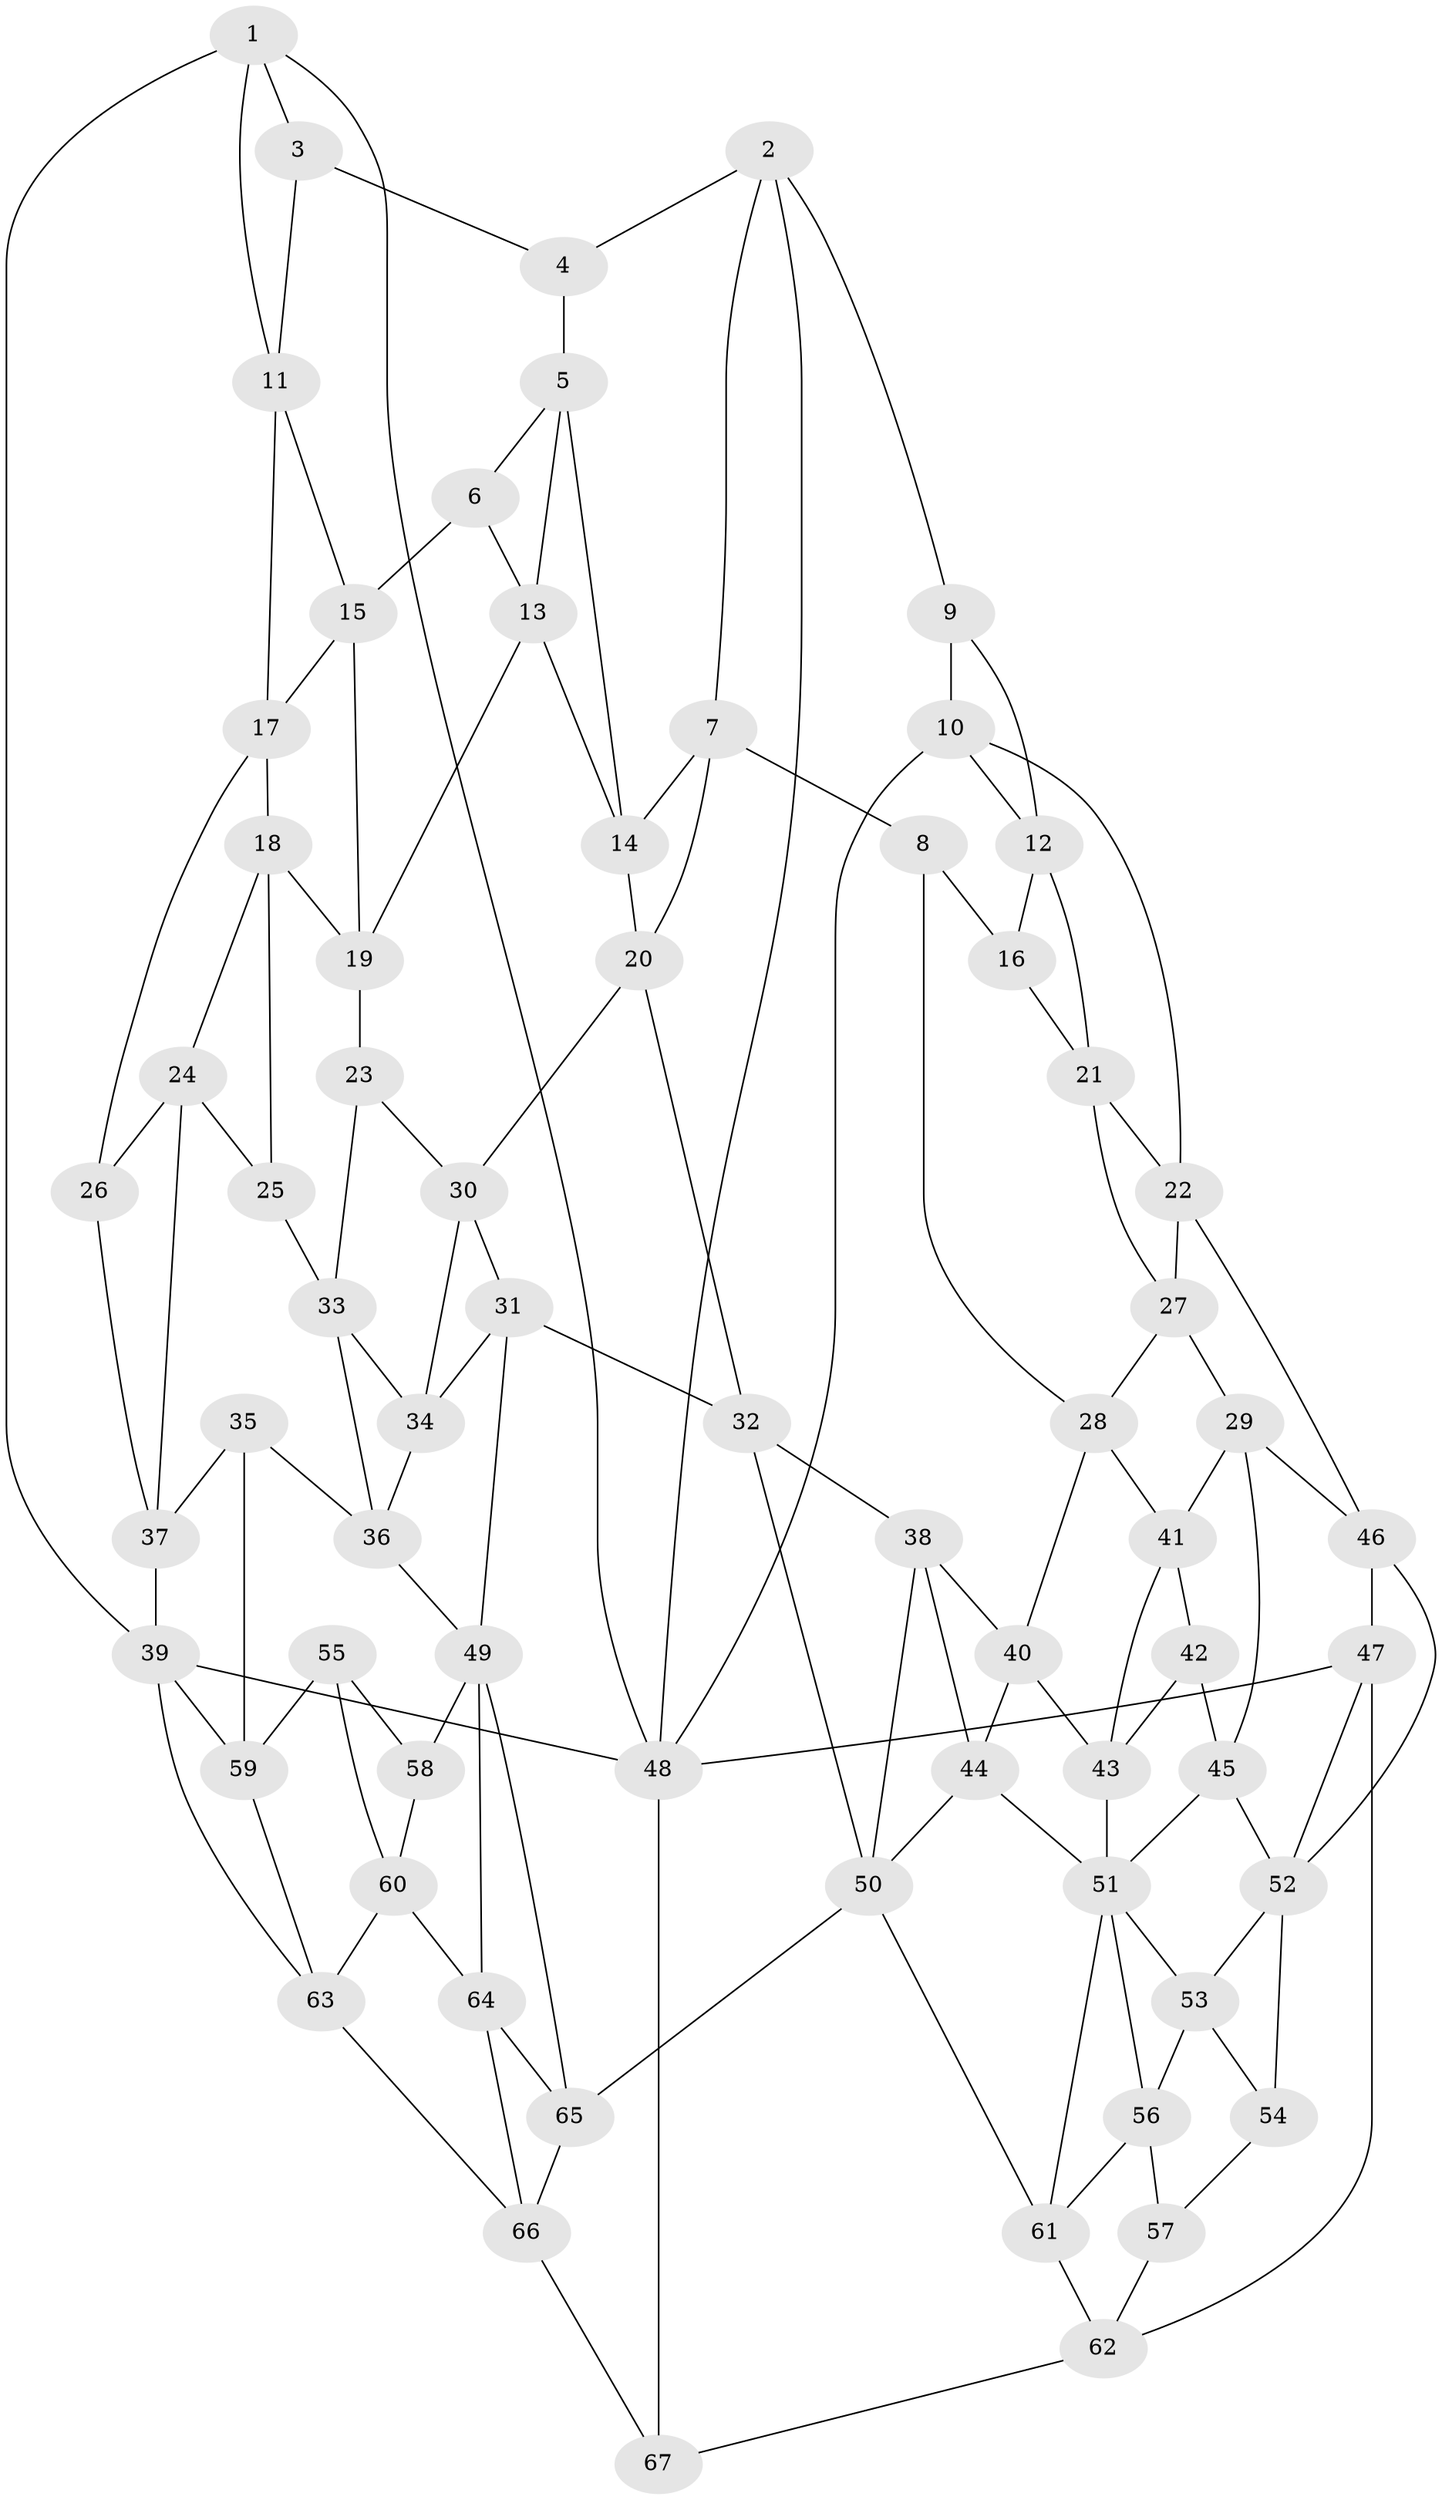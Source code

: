 // original degree distribution, {3: 0.014925373134328358, 6: 0.23134328358208955, 5: 0.5074626865671642, 4: 0.2462686567164179}
// Generated by graph-tools (version 1.1) at 2025/50/03/09/25 03:50:59]
// undirected, 67 vertices, 130 edges
graph export_dot {
graph [start="1"]
  node [color=gray90,style=filled];
  1;
  2;
  3;
  4;
  5;
  6;
  7;
  8;
  9;
  10;
  11;
  12;
  13;
  14;
  15;
  16;
  17;
  18;
  19;
  20;
  21;
  22;
  23;
  24;
  25;
  26;
  27;
  28;
  29;
  30;
  31;
  32;
  33;
  34;
  35;
  36;
  37;
  38;
  39;
  40;
  41;
  42;
  43;
  44;
  45;
  46;
  47;
  48;
  49;
  50;
  51;
  52;
  53;
  54;
  55;
  56;
  57;
  58;
  59;
  60;
  61;
  62;
  63;
  64;
  65;
  66;
  67;
  1 -- 3 [weight=1.0];
  1 -- 11 [weight=1.0];
  1 -- 39 [weight=1.0];
  1 -- 48 [weight=1.0];
  2 -- 4 [weight=1.0];
  2 -- 7 [weight=1.0];
  2 -- 9 [weight=1.0];
  2 -- 48 [weight=1.0];
  3 -- 4 [weight=1.0];
  3 -- 11 [weight=1.0];
  4 -- 5 [weight=1.0];
  5 -- 6 [weight=1.0];
  5 -- 13 [weight=1.0];
  5 -- 14 [weight=1.0];
  6 -- 13 [weight=1.0];
  6 -- 15 [weight=1.0];
  7 -- 8 [weight=1.0];
  7 -- 14 [weight=1.0];
  7 -- 20 [weight=1.0];
  8 -- 16 [weight=1.0];
  8 -- 28 [weight=1.0];
  9 -- 10 [weight=1.0];
  9 -- 12 [weight=1.0];
  10 -- 12 [weight=1.0];
  10 -- 22 [weight=1.0];
  10 -- 48 [weight=1.0];
  11 -- 15 [weight=1.0];
  11 -- 17 [weight=1.0];
  12 -- 16 [weight=1.0];
  12 -- 21 [weight=1.0];
  13 -- 14 [weight=1.0];
  13 -- 19 [weight=1.0];
  14 -- 20 [weight=1.0];
  15 -- 17 [weight=1.0];
  15 -- 19 [weight=1.0];
  16 -- 21 [weight=1.0];
  17 -- 18 [weight=1.0];
  17 -- 26 [weight=1.0];
  18 -- 19 [weight=1.0];
  18 -- 24 [weight=1.0];
  18 -- 25 [weight=1.0];
  19 -- 23 [weight=1.0];
  20 -- 30 [weight=1.0];
  20 -- 32 [weight=1.0];
  21 -- 22 [weight=1.0];
  21 -- 27 [weight=1.0];
  22 -- 27 [weight=1.0];
  22 -- 46 [weight=1.0];
  23 -- 30 [weight=1.0];
  23 -- 33 [weight=1.0];
  24 -- 25 [weight=1.0];
  24 -- 26 [weight=1.0];
  24 -- 37 [weight=1.0];
  25 -- 33 [weight=1.0];
  26 -- 37 [weight=1.0];
  27 -- 28 [weight=1.0];
  27 -- 29 [weight=1.0];
  28 -- 40 [weight=1.0];
  28 -- 41 [weight=1.0];
  29 -- 41 [weight=1.0];
  29 -- 45 [weight=1.0];
  29 -- 46 [weight=1.0];
  30 -- 31 [weight=1.0];
  30 -- 34 [weight=1.0];
  31 -- 32 [weight=1.0];
  31 -- 34 [weight=1.0];
  31 -- 49 [weight=1.0];
  32 -- 38 [weight=1.0];
  32 -- 50 [weight=1.0];
  33 -- 34 [weight=1.0];
  33 -- 36 [weight=1.0];
  34 -- 36 [weight=1.0];
  35 -- 36 [weight=1.0];
  35 -- 37 [weight=1.0];
  35 -- 59 [weight=1.0];
  36 -- 49 [weight=1.0];
  37 -- 39 [weight=1.0];
  38 -- 40 [weight=1.0];
  38 -- 44 [weight=1.0];
  38 -- 50 [weight=1.0];
  39 -- 48 [weight=1.0];
  39 -- 59 [weight=1.0];
  39 -- 63 [weight=1.0];
  40 -- 43 [weight=1.0];
  40 -- 44 [weight=1.0];
  41 -- 42 [weight=1.0];
  41 -- 43 [weight=1.0];
  42 -- 43 [weight=1.0];
  42 -- 45 [weight=1.0];
  43 -- 51 [weight=1.0];
  44 -- 50 [weight=1.0];
  44 -- 51 [weight=1.0];
  45 -- 51 [weight=1.0];
  45 -- 52 [weight=1.0];
  46 -- 47 [weight=1.0];
  46 -- 52 [weight=1.0];
  47 -- 48 [weight=1.0];
  47 -- 52 [weight=1.0];
  47 -- 62 [weight=1.0];
  48 -- 67 [weight=1.0];
  49 -- 58 [weight=2.0];
  49 -- 64 [weight=1.0];
  49 -- 65 [weight=1.0];
  50 -- 61 [weight=1.0];
  50 -- 65 [weight=1.0];
  51 -- 53 [weight=1.0];
  51 -- 56 [weight=1.0];
  51 -- 61 [weight=1.0];
  52 -- 53 [weight=1.0];
  52 -- 54 [weight=2.0];
  53 -- 54 [weight=1.0];
  53 -- 56 [weight=1.0];
  54 -- 57 [weight=1.0];
  55 -- 58 [weight=1.0];
  55 -- 59 [weight=1.0];
  55 -- 60 [weight=1.0];
  56 -- 57 [weight=1.0];
  56 -- 61 [weight=1.0];
  57 -- 62 [weight=1.0];
  58 -- 60 [weight=1.0];
  59 -- 63 [weight=1.0];
  60 -- 63 [weight=1.0];
  60 -- 64 [weight=1.0];
  61 -- 62 [weight=1.0];
  62 -- 67 [weight=1.0];
  63 -- 66 [weight=1.0];
  64 -- 65 [weight=1.0];
  64 -- 66 [weight=1.0];
  65 -- 66 [weight=1.0];
  66 -- 67 [weight=1.0];
}

